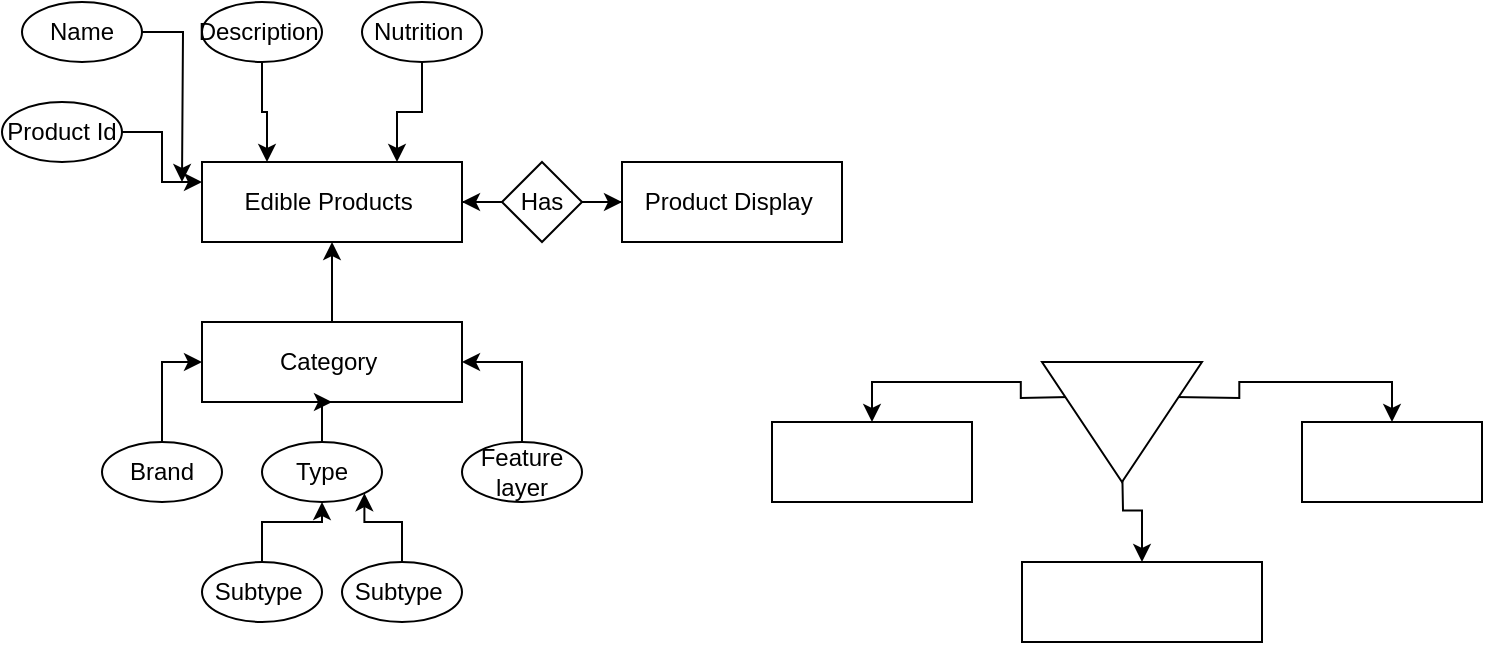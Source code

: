 <mxfile version="14.9.8" type="github"><diagram id="o0DlsNENsoFimQwdIdRT" name="Page-1"><mxGraphModel dx="86" dy="552" grid="1" gridSize="10" guides="1" tooltips="1" connect="1" arrows="1" fold="1" page="1" pageScale="1" pageWidth="850" pageHeight="1100" math="0" shadow="0"><root><mxCell id="0"/><mxCell id="1" parent="0"/><mxCell id="IQcZgMmbsIFZZEIsL7-R-1" value="Edible Products&amp;nbsp;" style="rounded=0;whiteSpace=wrap;html=1;" vertex="1" parent="1"><mxGeometry x="990" y="240" width="130" height="40" as="geometry"/></mxCell><mxCell id="IQcZgMmbsIFZZEIsL7-R-3" value="Product Display&amp;nbsp;" style="rounded=0;whiteSpace=wrap;html=1;" vertex="1" parent="1"><mxGeometry x="1200" y="240" width="110" height="40" as="geometry"/></mxCell><mxCell id="IQcZgMmbsIFZZEIsL7-R-23" style="edgeStyle=orthogonalEdgeStyle;rounded=0;orthogonalLoop=1;jettySize=auto;html=1;entryX=0.5;entryY=1;entryDx=0;entryDy=0;" edge="1" parent="1" source="IQcZgMmbsIFZZEIsL7-R-4" target="IQcZgMmbsIFZZEIsL7-R-1"><mxGeometry relative="1" as="geometry"/></mxCell><mxCell id="IQcZgMmbsIFZZEIsL7-R-4" value="Category&amp;nbsp;" style="rounded=0;whiteSpace=wrap;html=1;" vertex="1" parent="1"><mxGeometry x="990" y="320" width="130" height="40" as="geometry"/></mxCell><mxCell id="IQcZgMmbsIFZZEIsL7-R-10" style="edgeStyle=orthogonalEdgeStyle;rounded=0;orthogonalLoop=1;jettySize=auto;html=1;entryX=0;entryY=0.5;entryDx=0;entryDy=0;" edge="1" parent="1" source="IQcZgMmbsIFZZEIsL7-R-5" target="IQcZgMmbsIFZZEIsL7-R-4"><mxGeometry relative="1" as="geometry"/></mxCell><mxCell id="IQcZgMmbsIFZZEIsL7-R-5" value="Brand" style="ellipse;whiteSpace=wrap;html=1;rotation=0;" vertex="1" parent="1"><mxGeometry x="940" y="380" width="60" height="30" as="geometry"/></mxCell><mxCell id="IQcZgMmbsIFZZEIsL7-R-17" style="edgeStyle=orthogonalEdgeStyle;rounded=0;orthogonalLoop=1;jettySize=auto;html=1;" edge="1" parent="1" source="IQcZgMmbsIFZZEIsL7-R-6"><mxGeometry relative="1" as="geometry"><mxPoint x="980" y="250" as="targetPoint"/></mxGeometry></mxCell><mxCell id="IQcZgMmbsIFZZEIsL7-R-6" value="Name" style="ellipse;whiteSpace=wrap;html=1;rotation=0;" vertex="1" parent="1"><mxGeometry x="900" y="160" width="60" height="30" as="geometry"/></mxCell><mxCell id="IQcZgMmbsIFZZEIsL7-R-18" style="edgeStyle=orthogonalEdgeStyle;rounded=0;orthogonalLoop=1;jettySize=auto;html=1;entryX=0.25;entryY=0;entryDx=0;entryDy=0;" edge="1" parent="1" source="IQcZgMmbsIFZZEIsL7-R-7" target="IQcZgMmbsIFZZEIsL7-R-1"><mxGeometry relative="1" as="geometry"/></mxCell><mxCell id="IQcZgMmbsIFZZEIsL7-R-7" value="Description&amp;nbsp;" style="ellipse;whiteSpace=wrap;html=1;rotation=0;" vertex="1" parent="1"><mxGeometry x="990" y="160" width="60" height="30" as="geometry"/></mxCell><mxCell id="IQcZgMmbsIFZZEIsL7-R-11" style="edgeStyle=orthogonalEdgeStyle;rounded=0;orthogonalLoop=1;jettySize=auto;html=1;entryX=0.5;entryY=1;entryDx=0;entryDy=0;" edge="1" parent="1" source="IQcZgMmbsIFZZEIsL7-R-8" target="IQcZgMmbsIFZZEIsL7-R-4"><mxGeometry relative="1" as="geometry"/></mxCell><mxCell id="IQcZgMmbsIFZZEIsL7-R-8" value="Type" style="ellipse;whiteSpace=wrap;html=1;rotation=0;" vertex="1" parent="1"><mxGeometry x="1020" y="380" width="60" height="30" as="geometry"/></mxCell><mxCell id="IQcZgMmbsIFZZEIsL7-R-12" style="edgeStyle=orthogonalEdgeStyle;rounded=0;orthogonalLoop=1;jettySize=auto;html=1;entryX=1;entryY=0.5;entryDx=0;entryDy=0;" edge="1" parent="1" source="IQcZgMmbsIFZZEIsL7-R-9" target="IQcZgMmbsIFZZEIsL7-R-4"><mxGeometry relative="1" as="geometry"/></mxCell><mxCell id="IQcZgMmbsIFZZEIsL7-R-9" value="Feature layer" style="ellipse;whiteSpace=wrap;html=1;rotation=0;" vertex="1" parent="1"><mxGeometry x="1120" y="380" width="60" height="30" as="geometry"/></mxCell><mxCell id="IQcZgMmbsIFZZEIsL7-R-19" style="edgeStyle=orthogonalEdgeStyle;rounded=0;orthogonalLoop=1;jettySize=auto;html=1;entryX=0.75;entryY=0;entryDx=0;entryDy=0;" edge="1" parent="1" source="IQcZgMmbsIFZZEIsL7-R-13" target="IQcZgMmbsIFZZEIsL7-R-1"><mxGeometry relative="1" as="geometry"/></mxCell><mxCell id="IQcZgMmbsIFZZEIsL7-R-13" value="Nutrition&amp;nbsp;" style="ellipse;whiteSpace=wrap;html=1;rotation=0;" vertex="1" parent="1"><mxGeometry x="1070" y="160" width="60" height="30" as="geometry"/></mxCell><mxCell id="IQcZgMmbsIFZZEIsL7-R-15" style="edgeStyle=orthogonalEdgeStyle;rounded=0;orthogonalLoop=1;jettySize=auto;html=1;entryX=0;entryY=0.25;entryDx=0;entryDy=0;" edge="1" parent="1" source="IQcZgMmbsIFZZEIsL7-R-14" target="IQcZgMmbsIFZZEIsL7-R-1"><mxGeometry relative="1" as="geometry"/></mxCell><mxCell id="IQcZgMmbsIFZZEIsL7-R-14" value="Product Id" style="ellipse;whiteSpace=wrap;html=1;rotation=0;" vertex="1" parent="1"><mxGeometry x="890" y="210" width="60" height="30" as="geometry"/></mxCell><mxCell id="IQcZgMmbsIFZZEIsL7-R-21" style="edgeStyle=orthogonalEdgeStyle;rounded=0;orthogonalLoop=1;jettySize=auto;html=1;entryX=0;entryY=0.5;entryDx=0;entryDy=0;" edge="1" parent="1" source="IQcZgMmbsIFZZEIsL7-R-20" target="IQcZgMmbsIFZZEIsL7-R-3"><mxGeometry relative="1" as="geometry"/></mxCell><mxCell id="IQcZgMmbsIFZZEIsL7-R-22" style="edgeStyle=orthogonalEdgeStyle;rounded=0;orthogonalLoop=1;jettySize=auto;html=1;" edge="1" parent="1" source="IQcZgMmbsIFZZEIsL7-R-20" target="IQcZgMmbsIFZZEIsL7-R-1"><mxGeometry relative="1" as="geometry"/></mxCell><mxCell id="IQcZgMmbsIFZZEIsL7-R-20" value="Has" style="rhombus;whiteSpace=wrap;html=1;" vertex="1" parent="1"><mxGeometry x="1140" y="240" width="40" height="40" as="geometry"/></mxCell><mxCell id="IQcZgMmbsIFZZEIsL7-R-28" style="edgeStyle=orthogonalEdgeStyle;rounded=0;orthogonalLoop=1;jettySize=auto;html=1;entryX=0.5;entryY=1;entryDx=0;entryDy=0;" edge="1" parent="1" source="IQcZgMmbsIFZZEIsL7-R-24" target="IQcZgMmbsIFZZEIsL7-R-8"><mxGeometry relative="1" as="geometry"/></mxCell><mxCell id="IQcZgMmbsIFZZEIsL7-R-24" value="Subtype&amp;nbsp;" style="ellipse;whiteSpace=wrap;html=1;rotation=0;" vertex="1" parent="1"><mxGeometry x="990" y="440" width="60" height="30" as="geometry"/></mxCell><mxCell id="IQcZgMmbsIFZZEIsL7-R-29" style="edgeStyle=orthogonalEdgeStyle;rounded=0;orthogonalLoop=1;jettySize=auto;html=1;entryX=1;entryY=1;entryDx=0;entryDy=0;" edge="1" parent="1" source="IQcZgMmbsIFZZEIsL7-R-25" target="IQcZgMmbsIFZZEIsL7-R-8"><mxGeometry relative="1" as="geometry"/></mxCell><mxCell id="IQcZgMmbsIFZZEIsL7-R-25" value="Subtype&amp;nbsp;" style="ellipse;whiteSpace=wrap;html=1;rotation=0;" vertex="1" parent="1"><mxGeometry x="1060" y="440" width="60" height="30" as="geometry"/></mxCell><mxCell id="IQcZgMmbsIFZZEIsL7-R-33" value="" style="edgeStyle=orthogonalEdgeStyle;rounded=0;orthogonalLoop=1;jettySize=auto;html=1;" edge="1" parent="1" target="IQcZgMmbsIFZZEIsL7-R-32"><mxGeometry relative="1" as="geometry"><mxPoint x="1423.75" y="357.5" as="sourcePoint"/></mxGeometry></mxCell><mxCell id="IQcZgMmbsIFZZEIsL7-R-35" value="" style="edgeStyle=orthogonalEdgeStyle;rounded=0;orthogonalLoop=1;jettySize=auto;html=1;" edge="1" parent="1" target="IQcZgMmbsIFZZEIsL7-R-34"><mxGeometry relative="1" as="geometry"><mxPoint x="1450" y="387.5" as="sourcePoint"/></mxGeometry></mxCell><mxCell id="IQcZgMmbsIFZZEIsL7-R-37" value="" style="edgeStyle=orthogonalEdgeStyle;rounded=0;orthogonalLoop=1;jettySize=auto;html=1;" edge="1" parent="1" target="IQcZgMmbsIFZZEIsL7-R-36"><mxGeometry relative="1" as="geometry"><mxPoint x="1476.25" y="357.5" as="sourcePoint"/></mxGeometry></mxCell><mxCell id="IQcZgMmbsIFZZEIsL7-R-32" value="" style="whiteSpace=wrap;html=1;" vertex="1" parent="1"><mxGeometry x="1275" y="370" width="100" height="40" as="geometry"/></mxCell><mxCell id="IQcZgMmbsIFZZEIsL7-R-34" value="" style="whiteSpace=wrap;html=1;" vertex="1" parent="1"><mxGeometry x="1400" y="440" width="120" height="40" as="geometry"/></mxCell><mxCell id="IQcZgMmbsIFZZEIsL7-R-36" value="" style="whiteSpace=wrap;html=1;" vertex="1" parent="1"><mxGeometry x="1540" y="370" width="90" height="40" as="geometry"/></mxCell><mxCell id="IQcZgMmbsIFZZEIsL7-R-38" value="" style="triangle;whiteSpace=wrap;html=1;fontColor=none;rotation=90;" vertex="1" parent="1"><mxGeometry x="1420" y="330" width="60" height="80" as="geometry"/></mxCell></root></mxGraphModel></diagram></mxfile>
